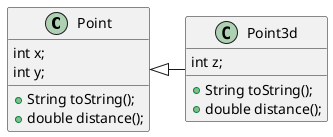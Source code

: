 @startuml
'https://plantuml.com/class-diagram

Point <|-Point3d

class Point{
int x;
int y;
+ String toString();
+ double distance();
}
class Point3d{
int z;
+ String toString();
+ double distance();
}

@enduml



